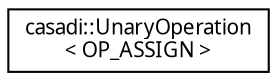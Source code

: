 digraph "Graphical Class Hierarchy"
{
  edge [fontname="FreeSans.ttf",fontsize="10",labelfontname="FreeSans.ttf",labelfontsize="10"];
  node [fontname="FreeSans.ttf",fontsize="10",shape=record];
  rankdir="LR";
  Node1 [label="casadi::UnaryOperation\l\< OP_ASSIGN \>",height=0.2,width=0.4,color="black", fillcolor="white", style="filled",URL="$d3/d41/structcasadi_1_1UnaryOperation_3_01OP__ASSIGN_01_4.html",tooltip="Simple assignment. "];
}
